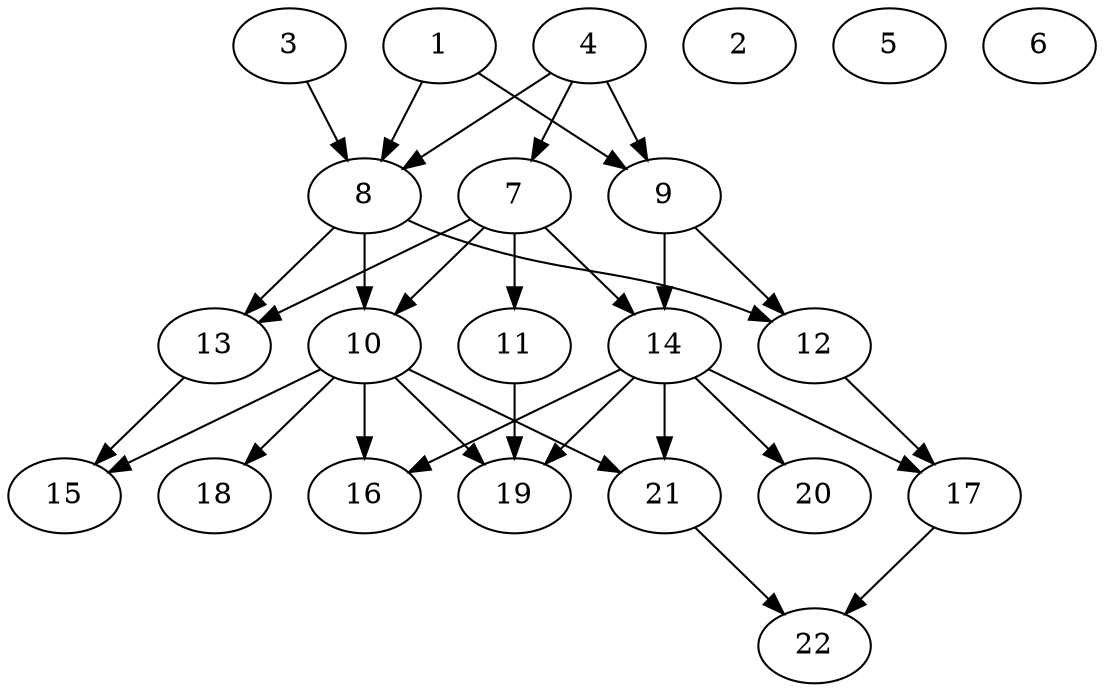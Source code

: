 // DAG (tier=2-normal, mode=data, n=22, ccr=0.416, fat=0.533, density=0.483, regular=0.446, jump=0.149, mindata=2097152, maxdata=16777216)
// DAG automatically generated by daggen at Sun Aug 24 16:33:34 2025
// /home/ermia/Project/Environments/daggen/bin/daggen --dot --ccr 0.416 --fat 0.533 --regular 0.446 --density 0.483 --jump 0.149 --mindata 2097152 --maxdata 16777216 -n 22 
digraph G {
  1 [size="1993707882510658043904", alpha="0.13", expect_size="996853941255329021952"]
  1 -> 8 [size ="1267255945986048"]
  1 -> 9 [size ="1267255945986048"]
  2 [size="603142082626871885824", alpha="0.19", expect_size="301571041313435942912"]
  3 [size="1645412481837129793536", alpha="0.03", expect_size="822706240918564896768"]
  3 -> 8 [size ="1114995664355328"]
  4 [size="19310127591337328", alpha="0.19", expect_size="9655063795668664"]
  4 -> 7 [size ="1415058714263552"]
  4 -> 8 [size ="1415058714263552"]
  4 -> 9 [size ="1415058714263552"]
  5 [size="66375814727268827136", alpha="0.16", expect_size="33187907363634413568"]
  6 [size="3004507376344608256", alpha="0.05", expect_size="1502253688172304128"]
  7 [size="4422004260005568577536", alpha="0.02", expect_size="2211002130002784288768"]
  7 -> 10 [size ="2155275331043328"]
  7 -> 11 [size ="2155275331043328"]
  7 -> 13 [size ="2155275331043328"]
  7 -> 14 [size ="2155275331043328"]
  8 [size="167770419415283328", alpha="0.15", expect_size="83885209707641664"]
  8 -> 10 [size ="66993738743808"]
  8 -> 12 [size ="66993738743808"]
  8 -> 13 [size ="66993738743808"]
  9 [size="1196068908515298304", alpha="0.08", expect_size="598034454257649152"]
  9 -> 12 [size ="2220845724336128"]
  9 -> 14 [size ="2220845724336128"]
  10 [size="626237734133956608000", alpha="0.02", expect_size="313118867066978304000"]
  10 -> 15 [size ="585575379763200"]
  10 -> 16 [size ="585575379763200"]
  10 -> 18 [size ="585575379763200"]
  10 -> 19 [size ="585575379763200"]
  10 -> 21 [size ="585575379763200"]
  11 [size="130626366407180288000", alpha="0.19", expect_size="65313183203590144000"]
  11 -> 19 [size ="205957313331200"]
  12 [size="42418854124051432", alpha="0.01", expect_size="21209427062025716"]
  12 -> 17 [size ="1943973744607232"]
  13 [size="57763132604416000000", alpha="0.02", expect_size="28881566302208000000"]
  13 -> 15 [size ="119542906880000"]
  14 [size="66697458994473824", alpha="0.16", expect_size="33348729497236912"]
  14 -> 16 [size ="1679113303621632"]
  14 -> 17 [size ="1679113303621632"]
  14 -> 19 [size ="1679113303621632"]
  14 -> 20 [size ="1679113303621632"]
  14 -> 21 [size ="1679113303621632"]
  15 [size="47239063292834240", alpha="0.00", expect_size="23619531646417120"]
  16 [size="6688285726398891", alpha="0.03", expect_size="3344142863199445"]
  17 [size="979261088638587520", alpha="0.02", expect_size="489630544319293760"]
  17 -> 22 [size ="1060551039909888"]
  18 [size="17574702111948537856", alpha="0.05", expect_size="8787351055974268928"]
  19 [size="2059134104057803776", alpha="0.14", expect_size="1029567052028901888"]
  20 [size="1649697780012842745856", alpha="0.16", expect_size="824848890006421372928"]
  21 [size="1152583767619069280256", alpha="0.08", expect_size="576291883809534640128"]
  21 -> 22 [size ="879437511917568"]
  22 [size="75475026912154222592", alpha="0.02", expect_size="37737513456077111296"]
}